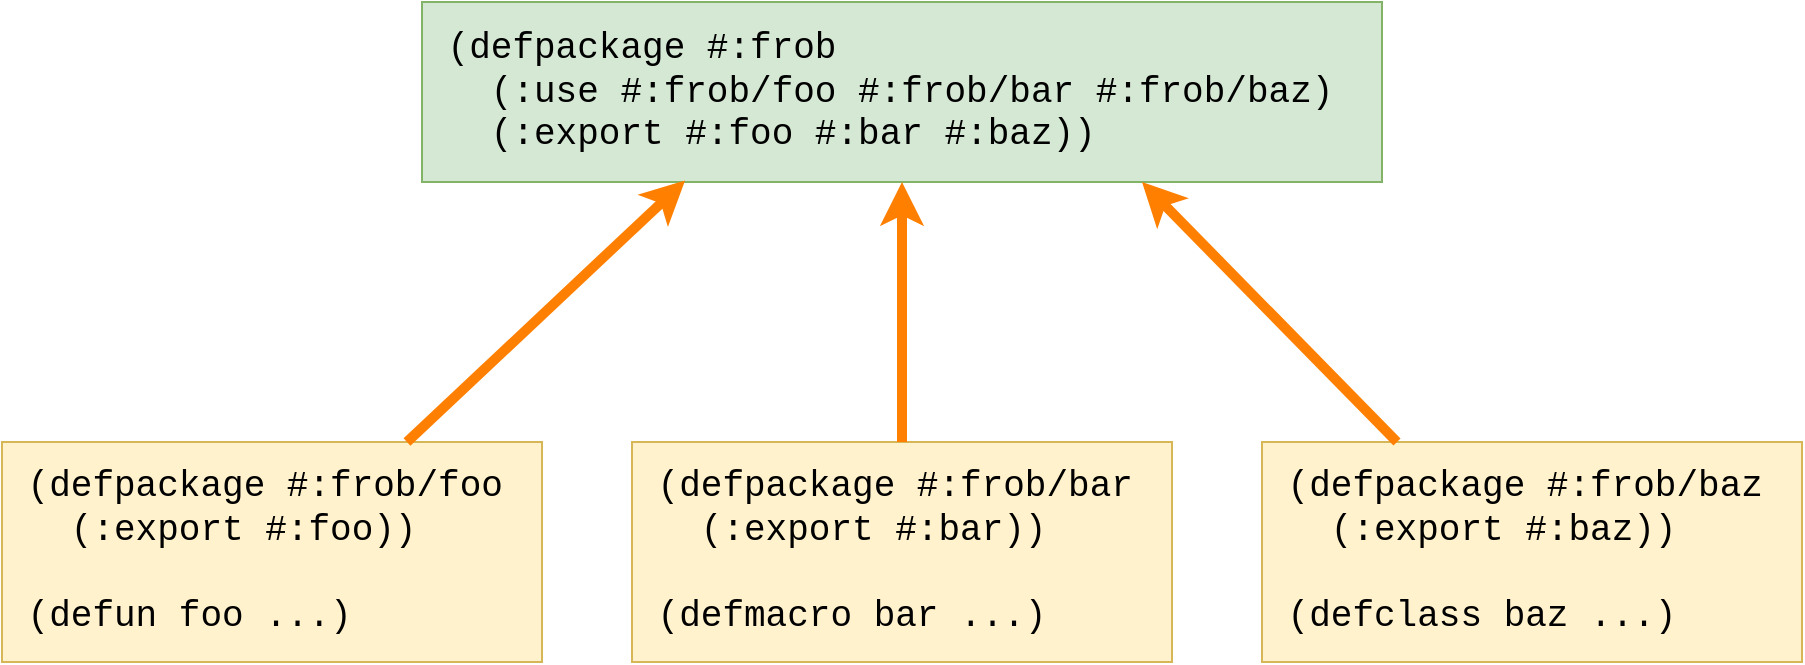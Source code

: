 <mxfile version="16.4.5" type="device" pages="2"><diagram id="_e7o2RcVvRHNhe4RNU0u" name="reexport"><mxGraphModel dx="1119" dy="926" grid="1" gridSize="10" guides="1" tooltips="1" connect="1" arrows="1" fold="1" page="1" pageScale="1" pageWidth="1200" pageHeight="1000" math="0" shadow="0"><root><mxCell id="0"/><mxCell id="1" parent="0"/><mxCell id="6rIIUS4UxI5nPT51o_9S-1" value="&lt;div style=&quot;font-size: 18px&quot;&gt;&amp;nbsp;(defpackage #:frob&lt;/div&gt;&lt;div style=&quot;font-size: 18px&quot;&gt;&amp;nbsp;&amp;nbsp; (:use #:frob/foo #:frob/bar #:frob/baz)&lt;div style=&quot;font-size: 18px&quot;&gt;&amp;nbsp;&amp;nbsp; (:export #:foo #:bar #:baz))&lt;/div&gt;&lt;/div&gt;" style="rounded=0;whiteSpace=wrap;html=1;align=left;fontFamily=Courier New;fontStyle=0;fontSize=18;fillColor=#d5e8d4;strokeColor=#82b366;" vertex="1" parent="1"><mxGeometry x="340" y="290" width="480" height="90" as="geometry"/></mxCell><mxCell id="6rIIUS4UxI5nPT51o_9S-2" value="&lt;div style=&quot;font-size: 18px&quot;&gt;&amp;nbsp;(defpackage #:frob/foo&lt;div style=&quot;font-size: 18px&quot;&gt;&amp;nbsp;&amp;nbsp; (:export #:foo))&lt;/div&gt;&lt;div style=&quot;font-size: 18px&quot;&gt;&lt;br&gt;&lt;/div&gt;&lt;div style=&quot;font-size: 18px&quot;&gt;&amp;nbsp;(defun foo ...)&lt;/div&gt;&lt;/div&gt;" style="rounded=0;whiteSpace=wrap;html=1;align=left;fontFamily=Courier New;fontStyle=0;fontSize=18;fillColor=#fff2cc;strokeColor=#d6b656;" vertex="1" parent="1"><mxGeometry x="130" y="510" width="270" height="110" as="geometry"/></mxCell><mxCell id="6rIIUS4UxI5nPT51o_9S-3" value="&lt;div style=&quot;font-size: 18px&quot;&gt;&amp;nbsp;(defpackage #:frob/bar&lt;br&gt;&lt;div style=&quot;font-size: 18px&quot;&gt;&amp;nbsp;&amp;nbsp; (:export #:bar))&lt;/div&gt;&lt;div style=&quot;font-size: 18px&quot;&gt;&lt;br&gt;&lt;/div&gt;&lt;div style=&quot;font-size: 18px&quot;&gt;&amp;nbsp;(defmacro bar ...)&lt;br&gt;&lt;/div&gt;&lt;/div&gt;" style="rounded=0;whiteSpace=wrap;html=1;align=left;fontFamily=Courier New;fontStyle=0;fontSize=18;fillColor=#fff2cc;strokeColor=#d6b656;" vertex="1" parent="1"><mxGeometry x="445" y="510" width="270" height="110" as="geometry"/></mxCell><mxCell id="6rIIUS4UxI5nPT51o_9S-4" value="&lt;div style=&quot;font-size: 18px&quot;&gt;&amp;nbsp;(defpackage #:frob/baz&lt;br&gt;&lt;div style=&quot;font-size: 18px&quot;&gt;&amp;nbsp;&amp;nbsp; (:export #:baz))&lt;/div&gt;&lt;/div&gt;&lt;div&gt;&lt;br&gt;&lt;/div&gt;&lt;div&gt;&amp;nbsp;(defclass baz ...)&lt;br&gt;&lt;/div&gt;" style="rounded=0;whiteSpace=wrap;html=1;align=left;fontFamily=Courier New;fontStyle=0;fontSize=18;fillColor=#fff2cc;strokeColor=#d6b656;" vertex="1" parent="1"><mxGeometry x="760" y="510" width="270" height="110" as="geometry"/></mxCell><mxCell id="6rIIUS4UxI5nPT51o_9S-5" value="" style="endArrow=classic;html=1;rounded=0;fontFamily=Courier New;fontSize=18;entryX=0.5;entryY=1;entryDx=0;entryDy=0;exitX=0.5;exitY=0;exitDx=0;exitDy=0;strokeWidth=5;fontStyle=0;strokeColor=#FF8000;" edge="1" parent="1" source="6rIIUS4UxI5nPT51o_9S-3" target="6rIIUS4UxI5nPT51o_9S-1"><mxGeometry width="50" height="50" relative="1" as="geometry"><mxPoint x="550" y="630" as="sourcePoint"/><mxPoint x="600" y="580" as="targetPoint"/></mxGeometry></mxCell><mxCell id="6rIIUS4UxI5nPT51o_9S-7" value="" style="endArrow=classic;html=1;rounded=0;fontFamily=Courier New;fontSize=18;entryX=0.274;entryY=0.992;entryDx=0;entryDy=0;entryPerimeter=0;exitX=0.75;exitY=0;exitDx=0;exitDy=0;strokeWidth=5;fontStyle=0;strokeColor=#FF8000;" edge="1" parent="1" source="6rIIUS4UxI5nPT51o_9S-2" target="6rIIUS4UxI5nPT51o_9S-1"><mxGeometry width="50" height="50" relative="1" as="geometry"><mxPoint x="400" y="510" as="sourcePoint"/><mxPoint x="450" y="460" as="targetPoint"/></mxGeometry></mxCell><mxCell id="6rIIUS4UxI5nPT51o_9S-8" value="" style="endArrow=classic;html=1;rounded=0;fontFamily=Courier New;fontSize=18;entryX=0.75;entryY=1;entryDx=0;entryDy=0;exitX=0.25;exitY=0;exitDx=0;exitDy=0;strokeWidth=5;fontStyle=0;strokeColor=#FF8000;" edge="1" parent="1" source="6rIIUS4UxI5nPT51o_9S-4" target="6rIIUS4UxI5nPT51o_9S-1"><mxGeometry width="50" height="50" relative="1" as="geometry"><mxPoint x="550" y="630" as="sourcePoint"/><mxPoint x="600" y="580" as="targetPoint"/></mxGeometry></mxCell></root></mxGraphModel></diagram><diagram name="implement" id="Xe_ej9vVPHi6goNf0sm3"><mxGraphModel dx="1119" dy="926" grid="1" gridSize="10" guides="1" tooltips="1" connect="1" arrows="1" fold="1" page="1" pageScale="1" pageWidth="1200" pageHeight="1000" math="0" shadow="0"><root><mxCell id="2OcfI_9_MrIdcu8cwEpX-0"/><mxCell id="2OcfI_9_MrIdcu8cwEpX-1" parent="2OcfI_9_MrIdcu8cwEpX-0"/><mxCell id="2OcfI_9_MrIdcu8cwEpX-2" value="&lt;div style=&quot;font-size: 18px&quot;&gt;&amp;nbsp;(defpackage #:frob&lt;br&gt;&lt;div style=&quot;font-size: 18px&quot;&gt;&amp;nbsp;&amp;nbsp; (:export #:foo #:bar #:baz))&lt;/div&gt;&lt;/div&gt;" style="rounded=0;whiteSpace=wrap;html=1;align=left;fontFamily=Courier New;fontStyle=0;fontSize=18;fillColor=#d5e8d4;strokeColor=#82b366;" vertex="1" parent="2OcfI_9_MrIdcu8cwEpX-1"><mxGeometry x="340" y="320" width="480" height="60" as="geometry"/></mxCell><mxCell id="2OcfI_9_MrIdcu8cwEpX-3" value="&lt;div style=&quot;font-size: 18px&quot;&gt;&amp;nbsp;(defpackage #:frob/foo&lt;div style=&quot;font-size: 18px&quot;&gt;&amp;nbsp;&amp;nbsp; (:import-from&lt;/div&gt;&lt;div style=&quot;font-size: 18px&quot;&gt;&amp;nbsp;&amp;nbsp;&amp;nbsp; #:frob #:foo))&lt;/div&gt;&lt;div style=&quot;font-size: 18px&quot;&gt;&lt;br&gt;&lt;/div&gt;&lt;div style=&quot;font-size: 18px&quot;&gt;&amp;nbsp;(defun foo ...)&lt;/div&gt;&lt;/div&gt;" style="rounded=0;whiteSpace=wrap;html=1;align=left;fontFamily=Courier New;fontStyle=0;fontSize=18;fillColor=#fff2cc;strokeColor=#d6b656;" vertex="1" parent="2OcfI_9_MrIdcu8cwEpX-1"><mxGeometry x="130" y="510" width="270" height="130" as="geometry"/></mxCell><mxCell id="2OcfI_9_MrIdcu8cwEpX-4" value="&lt;div style=&quot;font-size: 18px&quot;&gt;&amp;nbsp;(defpackage #:frob/bar&lt;br&gt;&lt;div style=&quot;font-size: 18px&quot;&gt;&amp;nbsp;&amp;nbsp; (:import-from&lt;/div&gt;&lt;div style=&quot;font-size: 18px&quot;&gt;&amp;nbsp;&amp;nbsp;&amp;nbsp; #:frob #:bar))&lt;/div&gt;&lt;div style=&quot;font-size: 18px&quot;&gt;&lt;br&gt;&lt;/div&gt;&lt;div style=&quot;font-size: 18px&quot;&gt;&amp;nbsp;(defmacro bar ...)&lt;br&gt;&lt;/div&gt;&lt;/div&gt;" style="rounded=0;whiteSpace=wrap;html=1;align=left;fontFamily=Courier New;fontStyle=0;fontSize=18;fillColor=#fff2cc;strokeColor=#d6b656;" vertex="1" parent="2OcfI_9_MrIdcu8cwEpX-1"><mxGeometry x="445" y="510" width="270" height="130" as="geometry"/></mxCell><mxCell id="2OcfI_9_MrIdcu8cwEpX-5" value="&lt;div style=&quot;font-size: 18px&quot;&gt;&amp;nbsp;(defpackage #:frob/baz&lt;br&gt;&lt;div style=&quot;font-size: 18px&quot;&gt;&amp;nbsp;&amp;nbsp; (:import-from&lt;/div&gt;&lt;div style=&quot;font-size: 18px&quot;&gt;&amp;nbsp;&amp;nbsp;&amp;nbsp; #:frob #:baz))&lt;/div&gt;&lt;/div&gt;&lt;div&gt;&lt;br&gt;&lt;/div&gt;&lt;div&gt;&amp;nbsp;(defclass baz ...)&lt;br&gt;&lt;/div&gt;" style="rounded=0;whiteSpace=wrap;html=1;align=left;fontFamily=Courier New;fontStyle=0;fontSize=18;fillColor=#fff2cc;strokeColor=#d6b656;" vertex="1" parent="2OcfI_9_MrIdcu8cwEpX-1"><mxGeometry x="760" y="510" width="270" height="130" as="geometry"/></mxCell><mxCell id="2OcfI_9_MrIdcu8cwEpX-6" value="" style="endArrow=classic;html=1;rounded=0;fontFamily=Courier New;fontSize=18;entryX=0.5;entryY=1;entryDx=0;entryDy=0;exitX=0.5;exitY=0;exitDx=0;exitDy=0;strokeWidth=5;fontStyle=0;strokeColor=#FF8000;" edge="1" parent="2OcfI_9_MrIdcu8cwEpX-1" source="2OcfI_9_MrIdcu8cwEpX-4" target="2OcfI_9_MrIdcu8cwEpX-2"><mxGeometry width="50" height="50" relative="1" as="geometry"><mxPoint x="550" y="630" as="sourcePoint"/><mxPoint x="600" y="580" as="targetPoint"/></mxGeometry></mxCell><mxCell id="2OcfI_9_MrIdcu8cwEpX-7" value="" style="endArrow=classic;html=1;rounded=0;fontFamily=Courier New;fontSize=18;entryX=0.274;entryY=0.992;entryDx=0;entryDy=0;entryPerimeter=0;exitX=0.75;exitY=0;exitDx=0;exitDy=0;strokeWidth=5;fontStyle=0;strokeColor=#FF8000;" edge="1" parent="2OcfI_9_MrIdcu8cwEpX-1" source="2OcfI_9_MrIdcu8cwEpX-3" target="2OcfI_9_MrIdcu8cwEpX-2"><mxGeometry width="50" height="50" relative="1" as="geometry"><mxPoint x="400" y="510" as="sourcePoint"/><mxPoint x="450" y="460" as="targetPoint"/></mxGeometry></mxCell><mxCell id="2OcfI_9_MrIdcu8cwEpX-8" value="" style="endArrow=classic;html=1;rounded=0;fontFamily=Courier New;fontSize=18;entryX=0.75;entryY=1;entryDx=0;entryDy=0;exitX=0.25;exitY=0;exitDx=0;exitDy=0;strokeWidth=5;fontStyle=0;strokeColor=#FF8000;" edge="1" parent="2OcfI_9_MrIdcu8cwEpX-1" source="2OcfI_9_MrIdcu8cwEpX-5" target="2OcfI_9_MrIdcu8cwEpX-2"><mxGeometry width="50" height="50" relative="1" as="geometry"><mxPoint x="550" y="630" as="sourcePoint"/><mxPoint x="600" y="580" as="targetPoint"/></mxGeometry></mxCell></root></mxGraphModel></diagram></mxfile>